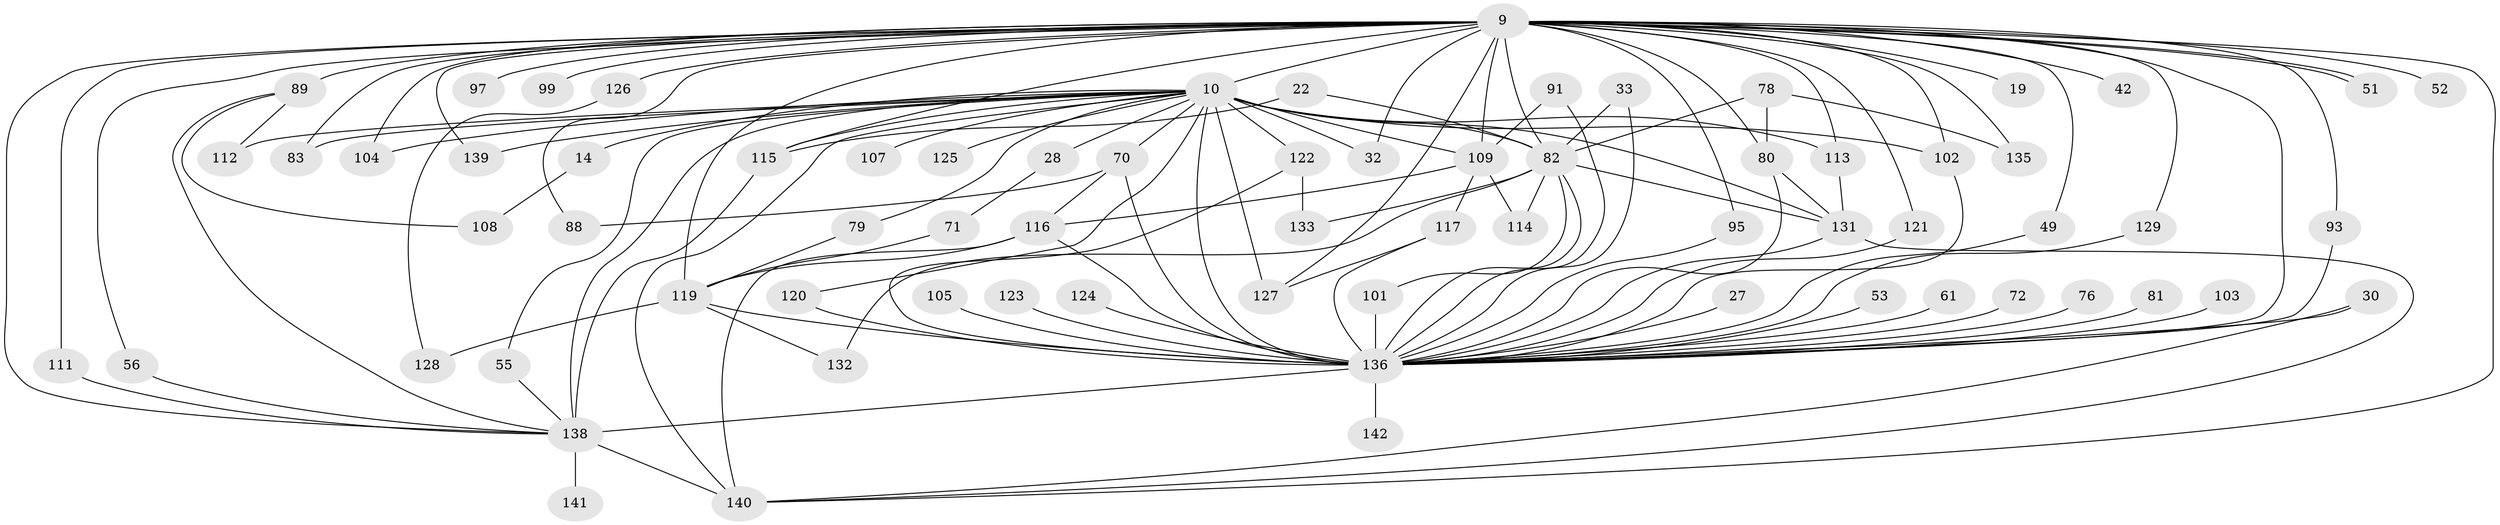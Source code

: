 // original degree distribution, {22: 0.014084507042253521, 41: 0.007042253521126761, 24: 0.007042253521126761, 20: 0.007042253521126761, 17: 0.007042253521126761, 18: 0.007042253521126761, 23: 0.007042253521126761, 27: 0.007042253521126761, 31: 0.007042253521126761, 4: 0.07746478873239436, 3: 0.1619718309859155, 5: 0.07042253521126761, 11: 0.007042253521126761, 2: 0.5845070422535211, 9: 0.02112676056338028, 6: 0.007042253521126761}
// Generated by graph-tools (version 1.1) at 2025/43/03/09/25 04:43:59]
// undirected, 71 vertices, 130 edges
graph export_dot {
graph [start="1"]
  node [color=gray90,style=filled];
  9 [super="+8+3"];
  10 [super="+4+6"];
  14;
  19;
  22;
  27;
  28;
  30;
  32;
  33;
  42;
  49;
  51;
  52;
  53;
  55;
  56;
  61;
  70 [super="+57"];
  71;
  72;
  76;
  78 [super="+77"];
  79;
  80 [super="+35+34"];
  81;
  82 [super="+58+45+65"];
  83;
  88;
  89 [super="+87"];
  91;
  93;
  95;
  97;
  99;
  101;
  102 [super="+92"];
  103;
  104;
  105;
  107 [super="+100"];
  108;
  109 [super="+40+41"];
  111;
  112;
  113 [super="+84+69"];
  114;
  115 [super="+11+90"];
  116 [super="+94"];
  117 [super="+44"];
  119 [super="+25+37"];
  120 [super="+21+31"];
  121;
  122 [super="+59"];
  123;
  124;
  125;
  126;
  127 [super="+67"];
  128;
  129;
  131 [super="+75+110"];
  132;
  133;
  135;
  136 [super="+96+7+130"];
  138 [super="+137+134+66+46"];
  139;
  140 [super="+73"];
  141;
  142;
  9 -- 10 [weight=12];
  9 -- 51;
  9 -- 51;
  9 -- 56;
  9 -- 82 [weight=7];
  9 -- 83;
  9 -- 88;
  9 -- 95;
  9 -- 97 [weight=2];
  9 -- 99 [weight=2];
  9 -- 121;
  9 -- 126 [weight=2];
  9 -- 129;
  9 -- 136 [weight=10];
  9 -- 139;
  9 -- 104;
  9 -- 42 [weight=2];
  9 -- 111;
  9 -- 52 [weight=2];
  9 -- 119 [weight=2];
  9 -- 135;
  9 -- 19;
  9 -- 89 [weight=4];
  9 -- 93;
  9 -- 32;
  9 -- 109 [weight=2];
  9 -- 49;
  9 -- 140 [weight=2];
  9 -- 80 [weight=2];
  9 -- 127;
  9 -- 113 [weight=3];
  9 -- 138;
  9 -- 115 [weight=2];
  9 -- 102;
  10 -- 14 [weight=2];
  10 -- 28 [weight=2];
  10 -- 55;
  10 -- 104;
  10 -- 112;
  10 -- 125 [weight=2];
  10 -- 79;
  10 -- 32;
  10 -- 107 [weight=4];
  10 -- 127;
  10 -- 70 [weight=2];
  10 -- 139;
  10 -- 140 [weight=2];
  10 -- 83;
  10 -- 109 [weight=2];
  10 -- 122;
  10 -- 113;
  10 -- 136 [weight=16];
  10 -- 115 [weight=3];
  10 -- 82;
  10 -- 120;
  10 -- 138 [weight=2];
  10 -- 102 [weight=3];
  10 -- 131;
  14 -- 108;
  22 -- 82;
  22 -- 115;
  27 -- 136;
  28 -- 71;
  30 -- 140;
  30 -- 136;
  33 -- 82;
  33 -- 136;
  49 -- 136;
  53 -- 136 [weight=2];
  55 -- 138;
  56 -- 138;
  61 -- 136;
  70 -- 88;
  70 -- 116;
  70 -- 136;
  71 -- 119;
  72 -- 136 [weight=2];
  76 -- 136 [weight=2];
  78 -- 80 [weight=2];
  78 -- 135;
  78 -- 82 [weight=2];
  79 -- 119;
  80 -- 131;
  80 -- 136;
  81 -- 136 [weight=2];
  82 -- 132;
  82 -- 101;
  82 -- 133;
  82 -- 131;
  82 -- 114;
  82 -- 136;
  89 -- 112;
  89 -- 108;
  89 -- 138;
  91 -- 109;
  91 -- 136;
  93 -- 136;
  95 -- 136;
  101 -- 136;
  102 -- 136 [weight=3];
  103 -- 136 [weight=2];
  105 -- 136 [weight=2];
  109 -- 114;
  109 -- 117;
  109 -- 116;
  111 -- 138;
  113 -- 131;
  115 -- 138 [weight=2];
  116 -- 140 [weight=2];
  116 -- 119;
  116 -- 136;
  117 -- 127;
  117 -- 136 [weight=2];
  119 -- 128;
  119 -- 132;
  119 -- 136 [weight=2];
  120 -- 136 [weight=3];
  121 -- 136;
  122 -- 133;
  122 -- 136 [weight=2];
  123 -- 136;
  124 -- 136;
  126 -- 128;
  129 -- 136;
  131 -- 140;
  131 -- 136 [weight=3];
  136 -- 142;
  136 -- 138 [weight=7];
  138 -- 140;
  138 -- 141;
}
